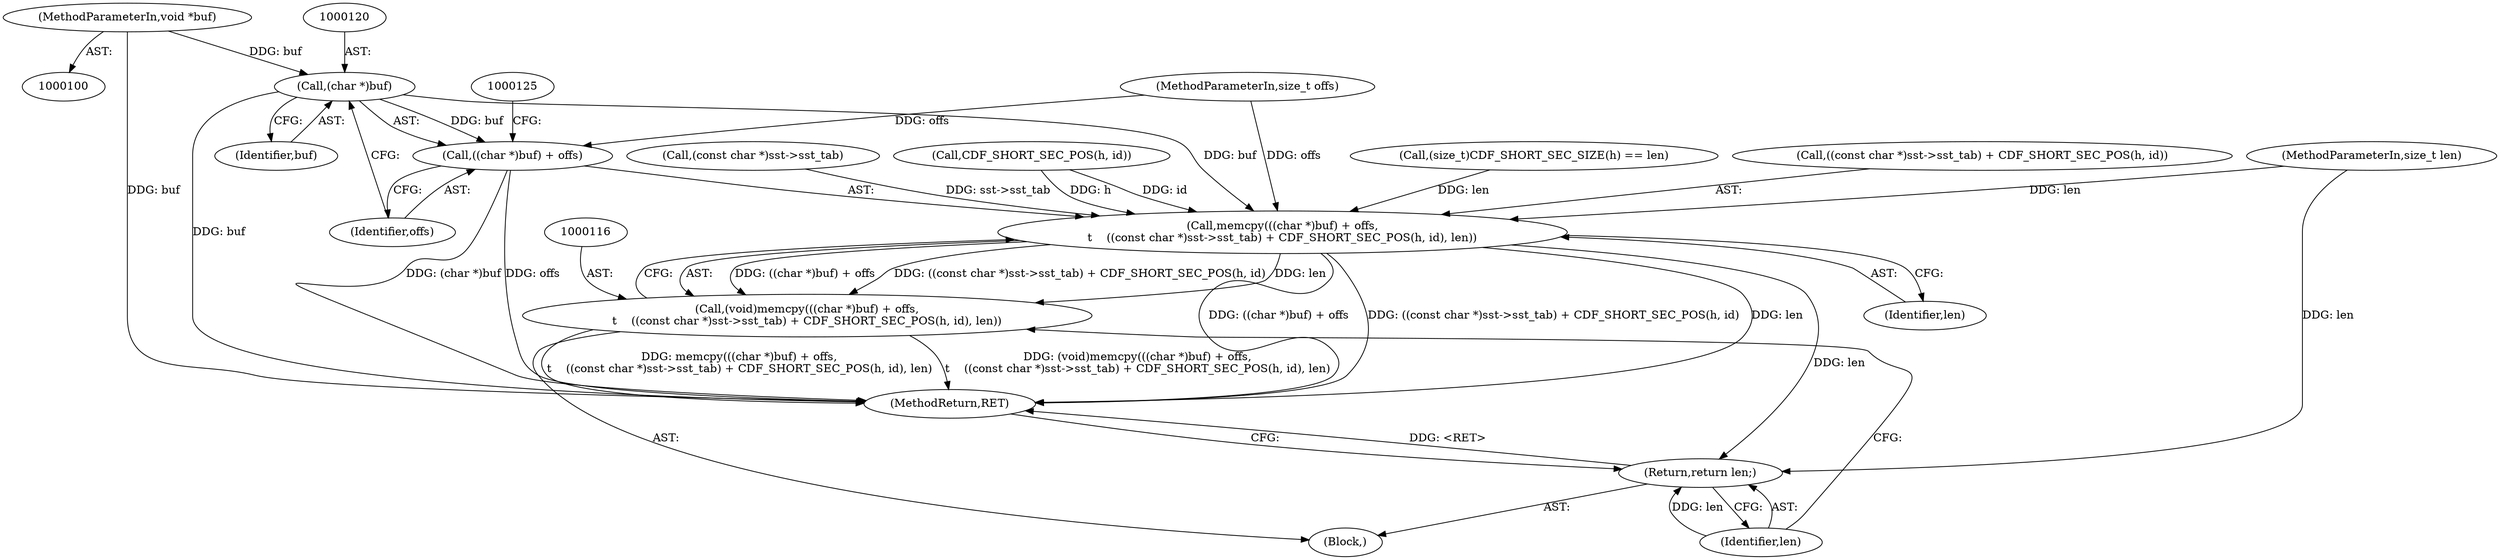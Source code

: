 digraph "0_file_1859fdb4e67c49c463c4e0078054335cd46ba295_1@pointer" {
"1000119" [label="(Call,(char *)buf)"];
"1000102" [label="(MethodParameterIn,void *buf)"];
"1000117" [label="(Call,memcpy(((char *)buf) + offs,\n\t    ((const char *)sst->sst_tab) + CDF_SHORT_SEC_POS(h, id), len))"];
"1000115" [label="(Call,(void)memcpy(((char *)buf) + offs,\n\t    ((const char *)sst->sst_tab) + CDF_SHORT_SEC_POS(h, id), len))"];
"1000133" [label="(Return,return len;)"];
"1000118" [label="(Call,((char *)buf) + offs)"];
"1000109" [label="(Call,(size_t)CDF_SHORT_SEC_SIZE(h) == len)"];
"1000122" [label="(Identifier,offs)"];
"1000117" [label="(Call,memcpy(((char *)buf) + offs,\n\t    ((const char *)sst->sst_tab) + CDF_SHORT_SEC_POS(h, id), len))"];
"1000118" [label="(Call,((char *)buf) + offs)"];
"1000119" [label="(Call,(char *)buf)"];
"1000133" [label="(Return,return len;)"];
"1000121" [label="(Identifier,buf)"];
"1000134" [label="(Identifier,len)"];
"1000102" [label="(MethodParameterIn,void *buf)"];
"1000103" [label="(MethodParameterIn,size_t offs)"];
"1000135" [label="(MethodReturn,RET)"];
"1000107" [label="(Block,)"];
"1000104" [label="(MethodParameterIn,size_t len)"];
"1000123" [label="(Call,((const char *)sst->sst_tab) + CDF_SHORT_SEC_POS(h, id))"];
"1000115" [label="(Call,(void)memcpy(((char *)buf) + offs,\n\t    ((const char *)sst->sst_tab) + CDF_SHORT_SEC_POS(h, id), len))"];
"1000124" [label="(Call,(const char *)sst->sst_tab)"];
"1000129" [label="(Call,CDF_SHORT_SEC_POS(h, id))"];
"1000132" [label="(Identifier,len)"];
"1000119" -> "1000118"  [label="AST: "];
"1000119" -> "1000121"  [label="CFG: "];
"1000120" -> "1000119"  [label="AST: "];
"1000121" -> "1000119"  [label="AST: "];
"1000122" -> "1000119"  [label="CFG: "];
"1000119" -> "1000135"  [label="DDG: buf"];
"1000119" -> "1000117"  [label="DDG: buf"];
"1000119" -> "1000118"  [label="DDG: buf"];
"1000102" -> "1000119"  [label="DDG: buf"];
"1000102" -> "1000100"  [label="AST: "];
"1000102" -> "1000135"  [label="DDG: buf"];
"1000117" -> "1000115"  [label="AST: "];
"1000117" -> "1000132"  [label="CFG: "];
"1000118" -> "1000117"  [label="AST: "];
"1000123" -> "1000117"  [label="AST: "];
"1000132" -> "1000117"  [label="AST: "];
"1000115" -> "1000117"  [label="CFG: "];
"1000117" -> "1000135"  [label="DDG: ((char *)buf) + offs"];
"1000117" -> "1000135"  [label="DDG: ((const char *)sst->sst_tab) + CDF_SHORT_SEC_POS(h, id)"];
"1000117" -> "1000135"  [label="DDG: len"];
"1000117" -> "1000115"  [label="DDG: ((char *)buf) + offs"];
"1000117" -> "1000115"  [label="DDG: ((const char *)sst->sst_tab) + CDF_SHORT_SEC_POS(h, id)"];
"1000117" -> "1000115"  [label="DDG: len"];
"1000103" -> "1000117"  [label="DDG: offs"];
"1000124" -> "1000117"  [label="DDG: sst->sst_tab"];
"1000129" -> "1000117"  [label="DDG: h"];
"1000129" -> "1000117"  [label="DDG: id"];
"1000109" -> "1000117"  [label="DDG: len"];
"1000104" -> "1000117"  [label="DDG: len"];
"1000117" -> "1000133"  [label="DDG: len"];
"1000115" -> "1000107"  [label="AST: "];
"1000116" -> "1000115"  [label="AST: "];
"1000134" -> "1000115"  [label="CFG: "];
"1000115" -> "1000135"  [label="DDG: memcpy(((char *)buf) + offs,\n\t    ((const char *)sst->sst_tab) + CDF_SHORT_SEC_POS(h, id), len)"];
"1000115" -> "1000135"  [label="DDG: (void)memcpy(((char *)buf) + offs,\n\t    ((const char *)sst->sst_tab) + CDF_SHORT_SEC_POS(h, id), len)"];
"1000133" -> "1000107"  [label="AST: "];
"1000133" -> "1000134"  [label="CFG: "];
"1000134" -> "1000133"  [label="AST: "];
"1000135" -> "1000133"  [label="CFG: "];
"1000133" -> "1000135"  [label="DDG: <RET>"];
"1000134" -> "1000133"  [label="DDG: len"];
"1000104" -> "1000133"  [label="DDG: len"];
"1000118" -> "1000122"  [label="CFG: "];
"1000122" -> "1000118"  [label="AST: "];
"1000125" -> "1000118"  [label="CFG: "];
"1000118" -> "1000135"  [label="DDG: offs"];
"1000118" -> "1000135"  [label="DDG: (char *)buf"];
"1000103" -> "1000118"  [label="DDG: offs"];
}
